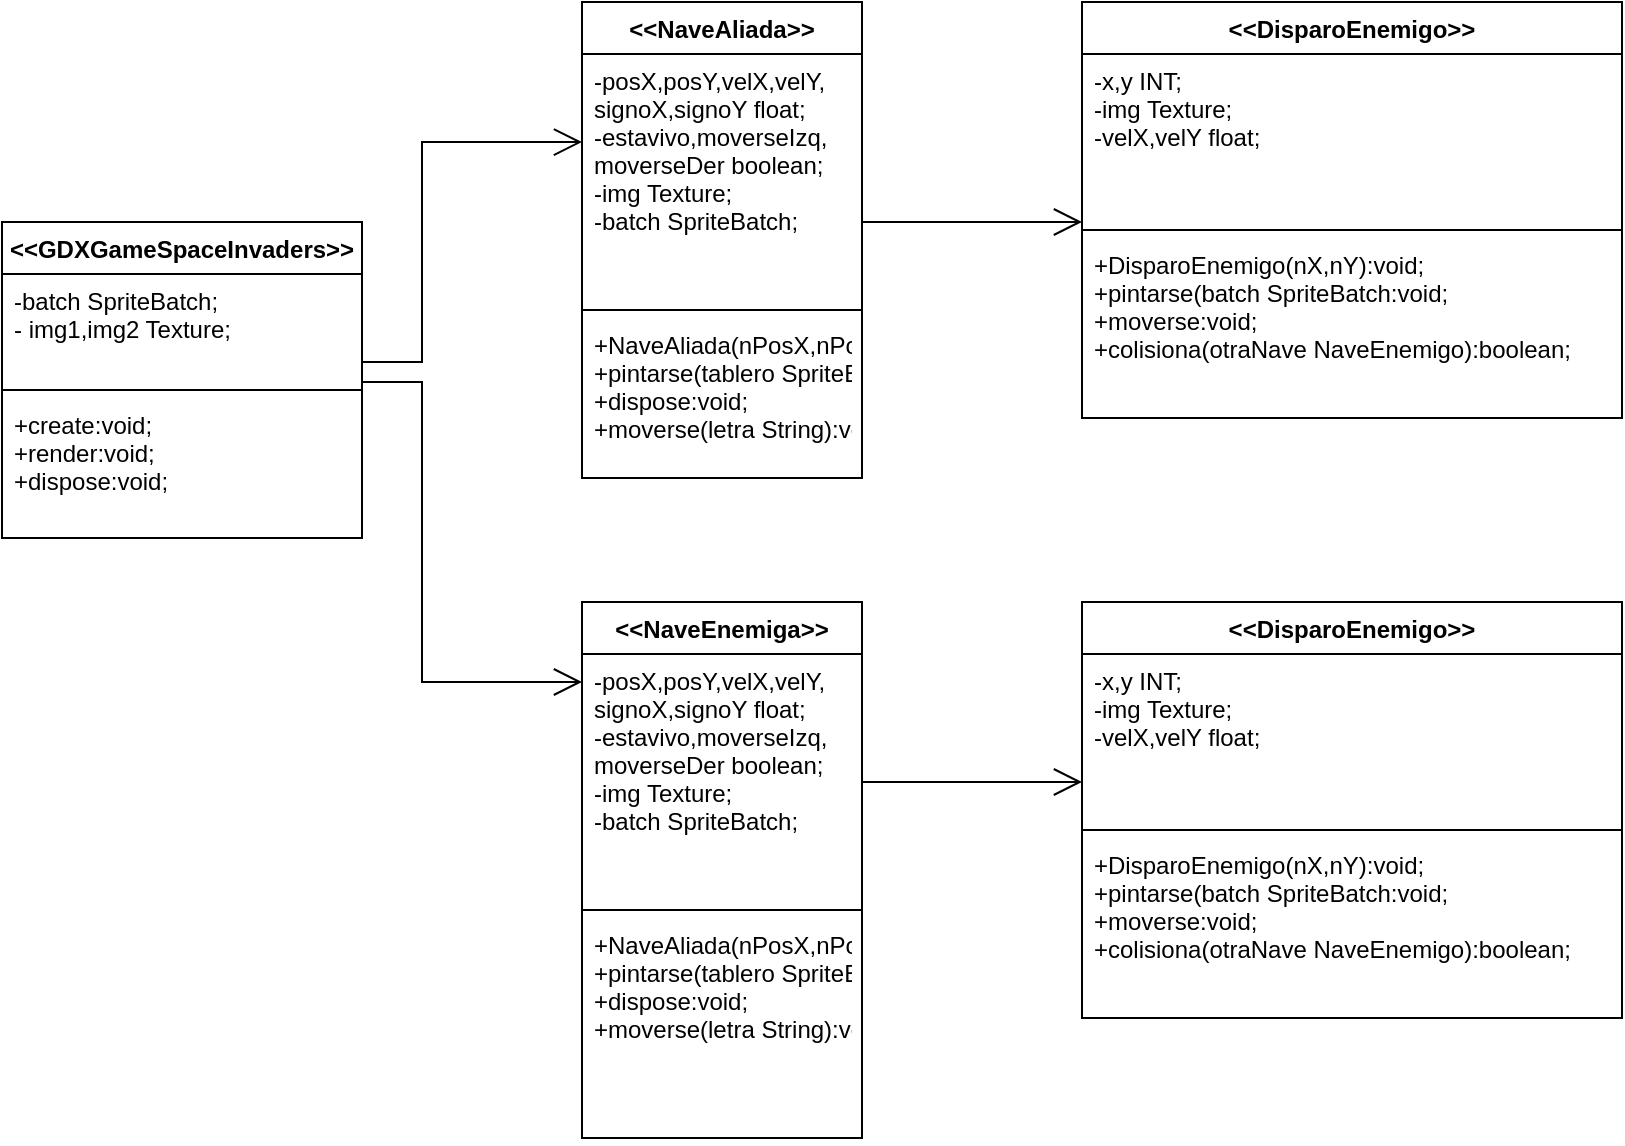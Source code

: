 <mxfile version="20.4.1" type="google"><diagram id="HSvum8r-9wiBtblElbx4" name="Página-1"><mxGraphModel grid="1" page="1" gridSize="10" guides="1" tooltips="1" connect="1" arrows="1" fold="1" pageScale="1" pageWidth="827" pageHeight="1169" math="0" shadow="0"><root><mxCell id="0"/><mxCell id="1" parent="0"/><mxCell id="Z_uTfhWaGO7uiQW3Tsza-1" value="&lt;&lt;GDXGameSpaceInvaders&gt;&gt;" style="swimlane;fontStyle=1;childLayout=stackLayout;horizontal=1;startSize=26;fillColor=none;horizontalStack=0;resizeParent=1;resizeParentMax=0;resizeLast=0;collapsible=1;marginBottom=0;" vertex="1" parent="1"><mxGeometry x="20" y="120" width="180" height="158" as="geometry"/></mxCell><mxCell id="Z_uTfhWaGO7uiQW3Tsza-2" value="-batch SpriteBatch;&#xA;- img1,img2 Texture;&#xA;" style="text;strokeColor=none;fillColor=none;align=left;verticalAlign=top;spacingLeft=4;spacingRight=4;overflow=hidden;rotatable=0;points=[[0,0.5],[1,0.5]];portConstraint=eastwest;" vertex="1" parent="Z_uTfhWaGO7uiQW3Tsza-1"><mxGeometry y="26" width="180" height="54" as="geometry"/></mxCell><mxCell id="Z_uTfhWaGO7uiQW3Tsza-14" value="" style="line;strokeWidth=1;fillColor=none;align=left;verticalAlign=middle;spacingTop=-1;spacingLeft=3;spacingRight=3;rotatable=0;labelPosition=right;points=[];portConstraint=eastwest;strokeColor=inherit;" vertex="1" parent="Z_uTfhWaGO7uiQW3Tsza-1"><mxGeometry y="80" width="180" height="8" as="geometry"/></mxCell><mxCell id="Z_uTfhWaGO7uiQW3Tsza-3" value="+create:void;&#xA;+render:void;&#xA;+dispose:void;" style="text;strokeColor=none;fillColor=none;align=left;verticalAlign=top;spacingLeft=4;spacingRight=4;overflow=hidden;rotatable=0;points=[[0,0.5],[1,0.5]];portConstraint=eastwest;" vertex="1" parent="Z_uTfhWaGO7uiQW3Tsza-1"><mxGeometry y="88" width="180" height="70" as="geometry"/></mxCell><mxCell id="Z_uTfhWaGO7uiQW3Tsza-5" value="&lt;&lt;NaveAliada&gt;&gt;" style="swimlane;fontStyle=1;childLayout=stackLayout;horizontal=1;startSize=26;fillColor=none;horizontalStack=0;resizeParent=1;resizeParentMax=0;resizeLast=0;collapsible=1;marginBottom=0;" vertex="1" parent="1"><mxGeometry x="310" y="10" width="140" height="238" as="geometry"/></mxCell><mxCell id="Z_uTfhWaGO7uiQW3Tsza-6" value="-posX,posY,velX,velY,&#xA;signoX,signoY float;&#xA;-estavivo,moverseIzq,&#xA;moverseDer boolean;&#xA;-img Texture;&#xA;-batch SpriteBatch;&#xA;" style="text;strokeColor=none;fillColor=none;align=left;verticalAlign=top;spacingLeft=4;spacingRight=4;overflow=hidden;rotatable=0;points=[[0,0.5],[1,0.5]];portConstraint=eastwest;" vertex="1" parent="Z_uTfhWaGO7uiQW3Tsza-5"><mxGeometry y="26" width="140" height="124" as="geometry"/></mxCell><mxCell id="Z_uTfhWaGO7uiQW3Tsza-15" value="" style="line;strokeWidth=1;fillColor=none;align=left;verticalAlign=middle;spacingTop=-1;spacingLeft=3;spacingRight=3;rotatable=0;labelPosition=right;points=[];portConstraint=eastwest;strokeColor=inherit;" vertex="1" parent="Z_uTfhWaGO7uiQW3Tsza-5"><mxGeometry y="150" width="140" height="8" as="geometry"/></mxCell><mxCell id="Z_uTfhWaGO7uiQW3Tsza-7" value="+NaveAliada(nPosX,nPosY):void;&#xA;+pintarse(tablero SpriteBatch):void;&#xA;+dispose:void;&#xA;+moverse(letra String):void;&#xA;" style="text;strokeColor=none;fillColor=none;align=left;verticalAlign=top;spacingLeft=4;spacingRight=4;overflow=hidden;rotatable=0;points=[[0,0.5],[1,0.5]];portConstraint=eastwest;" vertex="1" parent="Z_uTfhWaGO7uiQW3Tsza-5"><mxGeometry y="158" width="140" height="80" as="geometry"/></mxCell><mxCell id="Z_uTfhWaGO7uiQW3Tsza-16" value="&lt;&lt;NaveEnemiga&gt;&gt;" style="swimlane;fontStyle=1;childLayout=stackLayout;horizontal=1;startSize=26;fillColor=none;horizontalStack=0;resizeParent=1;resizeParentMax=0;resizeLast=0;collapsible=1;marginBottom=0;" vertex="1" parent="1"><mxGeometry x="310" y="310" width="140" height="268" as="geometry"/></mxCell><mxCell id="Z_uTfhWaGO7uiQW3Tsza-18" value="-posX,posY,velX,velY,&#xA;signoX,signoY float;&#xA;-estavivo,moverseIzq,&#xA;moverseDer boolean;&#xA;-img Texture;&#xA;-batch SpriteBatch;&#xA;&#xA;&#xA;" style="text;strokeColor=none;fillColor=none;align=left;verticalAlign=top;spacingLeft=4;spacingRight=4;overflow=hidden;rotatable=0;points=[[0,0.5],[1,0.5]];portConstraint=eastwest;" vertex="1" parent="Z_uTfhWaGO7uiQW3Tsza-16"><mxGeometry y="26" width="140" height="124" as="geometry"/></mxCell><mxCell id="Z_uTfhWaGO7uiQW3Tsza-20" value="" style="line;strokeWidth=1;fillColor=none;align=left;verticalAlign=middle;spacingTop=-1;spacingLeft=3;spacingRight=3;rotatable=0;labelPosition=right;points=[];portConstraint=eastwest;strokeColor=inherit;" vertex="1" parent="Z_uTfhWaGO7uiQW3Tsza-16"><mxGeometry y="150" width="140" height="8" as="geometry"/></mxCell><mxCell id="Z_uTfhWaGO7uiQW3Tsza-19" value="+NaveAliada(nPosX,nPosY):void;&#xA;+pintarse(tablero SpriteBatch):void;&#xA;+dispose:void;&#xA;+moverse(letra String):void;&#xA;&#xA;&#xA;" style="text;strokeColor=none;fillColor=none;align=left;verticalAlign=top;spacingLeft=4;spacingRight=4;overflow=hidden;rotatable=0;points=[[0,0.5],[1,0.5]];portConstraint=eastwest;" vertex="1" parent="Z_uTfhWaGO7uiQW3Tsza-16"><mxGeometry y="158" width="140" height="110" as="geometry"/></mxCell><mxCell id="Z_uTfhWaGO7uiQW3Tsza-21" value="" style="endArrow=open;endFill=1;endSize=12;html=1;rounded=0;entryX=0;entryY=0.355;entryDx=0;entryDy=0;entryPerimeter=0;" edge="1" parent="1" target="Z_uTfhWaGO7uiQW3Tsza-6"><mxGeometry width="160" relative="1" as="geometry"><mxPoint x="200" y="190" as="sourcePoint"/><mxPoint x="230" y="40" as="targetPoint"/><Array as="points"><mxPoint x="230" y="190"/><mxPoint x="230" y="80"/></Array></mxGeometry></mxCell><mxCell id="Z_uTfhWaGO7uiQW3Tsza-22" value="" style="endArrow=open;endFill=1;endSize=12;html=1;rounded=0;" edge="1" parent="1"><mxGeometry width="160" relative="1" as="geometry"><mxPoint x="200" y="200" as="sourcePoint"/><mxPoint x="310" y="350" as="targetPoint"/><Array as="points"><mxPoint x="230" y="200"/><mxPoint x="230" y="350"/></Array></mxGeometry></mxCell><mxCell id="Z_uTfhWaGO7uiQW3Tsza-23" value="&lt;&lt;DisparoEnemigo&gt;&gt;" style="swimlane;fontStyle=1;childLayout=stackLayout;horizontal=1;startSize=26;fillColor=none;horizontalStack=0;resizeParent=1;resizeParentMax=0;resizeLast=0;collapsible=1;marginBottom=0;" vertex="1" parent="1"><mxGeometry x="560" y="10" width="270" height="208" as="geometry"/></mxCell><mxCell id="Z_uTfhWaGO7uiQW3Tsza-24" value="-x,y INT;&#xA;-img Texture;&#xA;-velX,velY float;&#xA;" style="text;strokeColor=none;fillColor=none;align=left;verticalAlign=top;spacingLeft=4;spacingRight=4;overflow=hidden;rotatable=0;points=[[0,0.5],[1,0.5]];portConstraint=eastwest;" vertex="1" parent="Z_uTfhWaGO7uiQW3Tsza-23"><mxGeometry y="26" width="270" height="84" as="geometry"/></mxCell><mxCell id="Z_uTfhWaGO7uiQW3Tsza-27" value="" style="line;strokeWidth=1;fillColor=none;align=left;verticalAlign=middle;spacingTop=-1;spacingLeft=3;spacingRight=3;rotatable=0;labelPosition=right;points=[];portConstraint=eastwest;strokeColor=inherit;" vertex="1" parent="Z_uTfhWaGO7uiQW3Tsza-23"><mxGeometry y="110" width="270" height="8" as="geometry"/></mxCell><mxCell id="Z_uTfhWaGO7uiQW3Tsza-25" value="+DisparoEnemigo(nX,nY):void;&#xA;+pintarse(batch SpriteBatch:void;&#xA;+moverse:void;&#xA;+colisiona(otraNave NaveEnemigo):boolean;&#xA;" style="text;strokeColor=none;fillColor=none;align=left;verticalAlign=top;spacingLeft=4;spacingRight=4;overflow=hidden;rotatable=0;points=[[0,0.5],[1,0.5]];portConstraint=eastwest;" vertex="1" parent="Z_uTfhWaGO7uiQW3Tsza-23"><mxGeometry y="118" width="270" height="90" as="geometry"/></mxCell><mxCell id="Z_uTfhWaGO7uiQW3Tsza-28" value="&lt;&lt;DisparoEnemigo&gt;&gt;" style="swimlane;fontStyle=1;childLayout=stackLayout;horizontal=1;startSize=26;fillColor=none;horizontalStack=0;resizeParent=1;resizeParentMax=0;resizeLast=0;collapsible=1;marginBottom=0;" vertex="1" parent="1"><mxGeometry x="560" y="310" width="270" height="208" as="geometry"/></mxCell><mxCell id="Z_uTfhWaGO7uiQW3Tsza-29" value="-x,y INT;&#xA;-img Texture;&#xA;-velX,velY float;&#xA;" style="text;strokeColor=none;fillColor=none;align=left;verticalAlign=top;spacingLeft=4;spacingRight=4;overflow=hidden;rotatable=0;points=[[0,0.5],[1,0.5]];portConstraint=eastwest;" vertex="1" parent="Z_uTfhWaGO7uiQW3Tsza-28"><mxGeometry y="26" width="270" height="84" as="geometry"/></mxCell><mxCell id="Z_uTfhWaGO7uiQW3Tsza-30" value="" style="line;strokeWidth=1;fillColor=none;align=left;verticalAlign=middle;spacingTop=-1;spacingLeft=3;spacingRight=3;rotatable=0;labelPosition=right;points=[];portConstraint=eastwest;strokeColor=inherit;" vertex="1" parent="Z_uTfhWaGO7uiQW3Tsza-28"><mxGeometry y="110" width="270" height="8" as="geometry"/></mxCell><mxCell id="Z_uTfhWaGO7uiQW3Tsza-31" value="+DisparoEnemigo(nX,nY):void;&#xA;+pintarse(batch SpriteBatch:void;&#xA;+moverse:void;&#xA;+colisiona(otraNave NaveEnemigo):boolean;&#xA;" style="text;strokeColor=none;fillColor=none;align=left;verticalAlign=top;spacingLeft=4;spacingRight=4;overflow=hidden;rotatable=0;points=[[0,0.5],[1,0.5]];portConstraint=eastwest;" vertex="1" parent="Z_uTfhWaGO7uiQW3Tsza-28"><mxGeometry y="118" width="270" height="90" as="geometry"/></mxCell><mxCell id="Z_uTfhWaGO7uiQW3Tsza-32" value="" style="endArrow=open;endFill=1;endSize=12;html=1;rounded=0;entryX=0;entryY=1;entryDx=0;entryDy=0;entryPerimeter=0;" edge="1" parent="1" target="Z_uTfhWaGO7uiQW3Tsza-24"><mxGeometry width="160" relative="1" as="geometry"><mxPoint x="450" y="120" as="sourcePoint"/><mxPoint x="560" y="270" as="targetPoint"/><Array as="points"><mxPoint x="480" y="120"/><mxPoint x="510" y="120"/></Array></mxGeometry></mxCell><mxCell id="Z_uTfhWaGO7uiQW3Tsza-33" value="" style="endArrow=open;endFill=1;endSize=12;html=1;rounded=0;entryX=0;entryY=1;entryDx=0;entryDy=0;entryPerimeter=0;" edge="1" parent="1"><mxGeometry width="160" relative="1" as="geometry"><mxPoint x="450" y="400" as="sourcePoint"/><mxPoint x="560" y="400" as="targetPoint"/><Array as="points"><mxPoint x="480" y="400"/><mxPoint x="510" y="400"/></Array></mxGeometry></mxCell></root></mxGraphModel></diagram></mxfile>